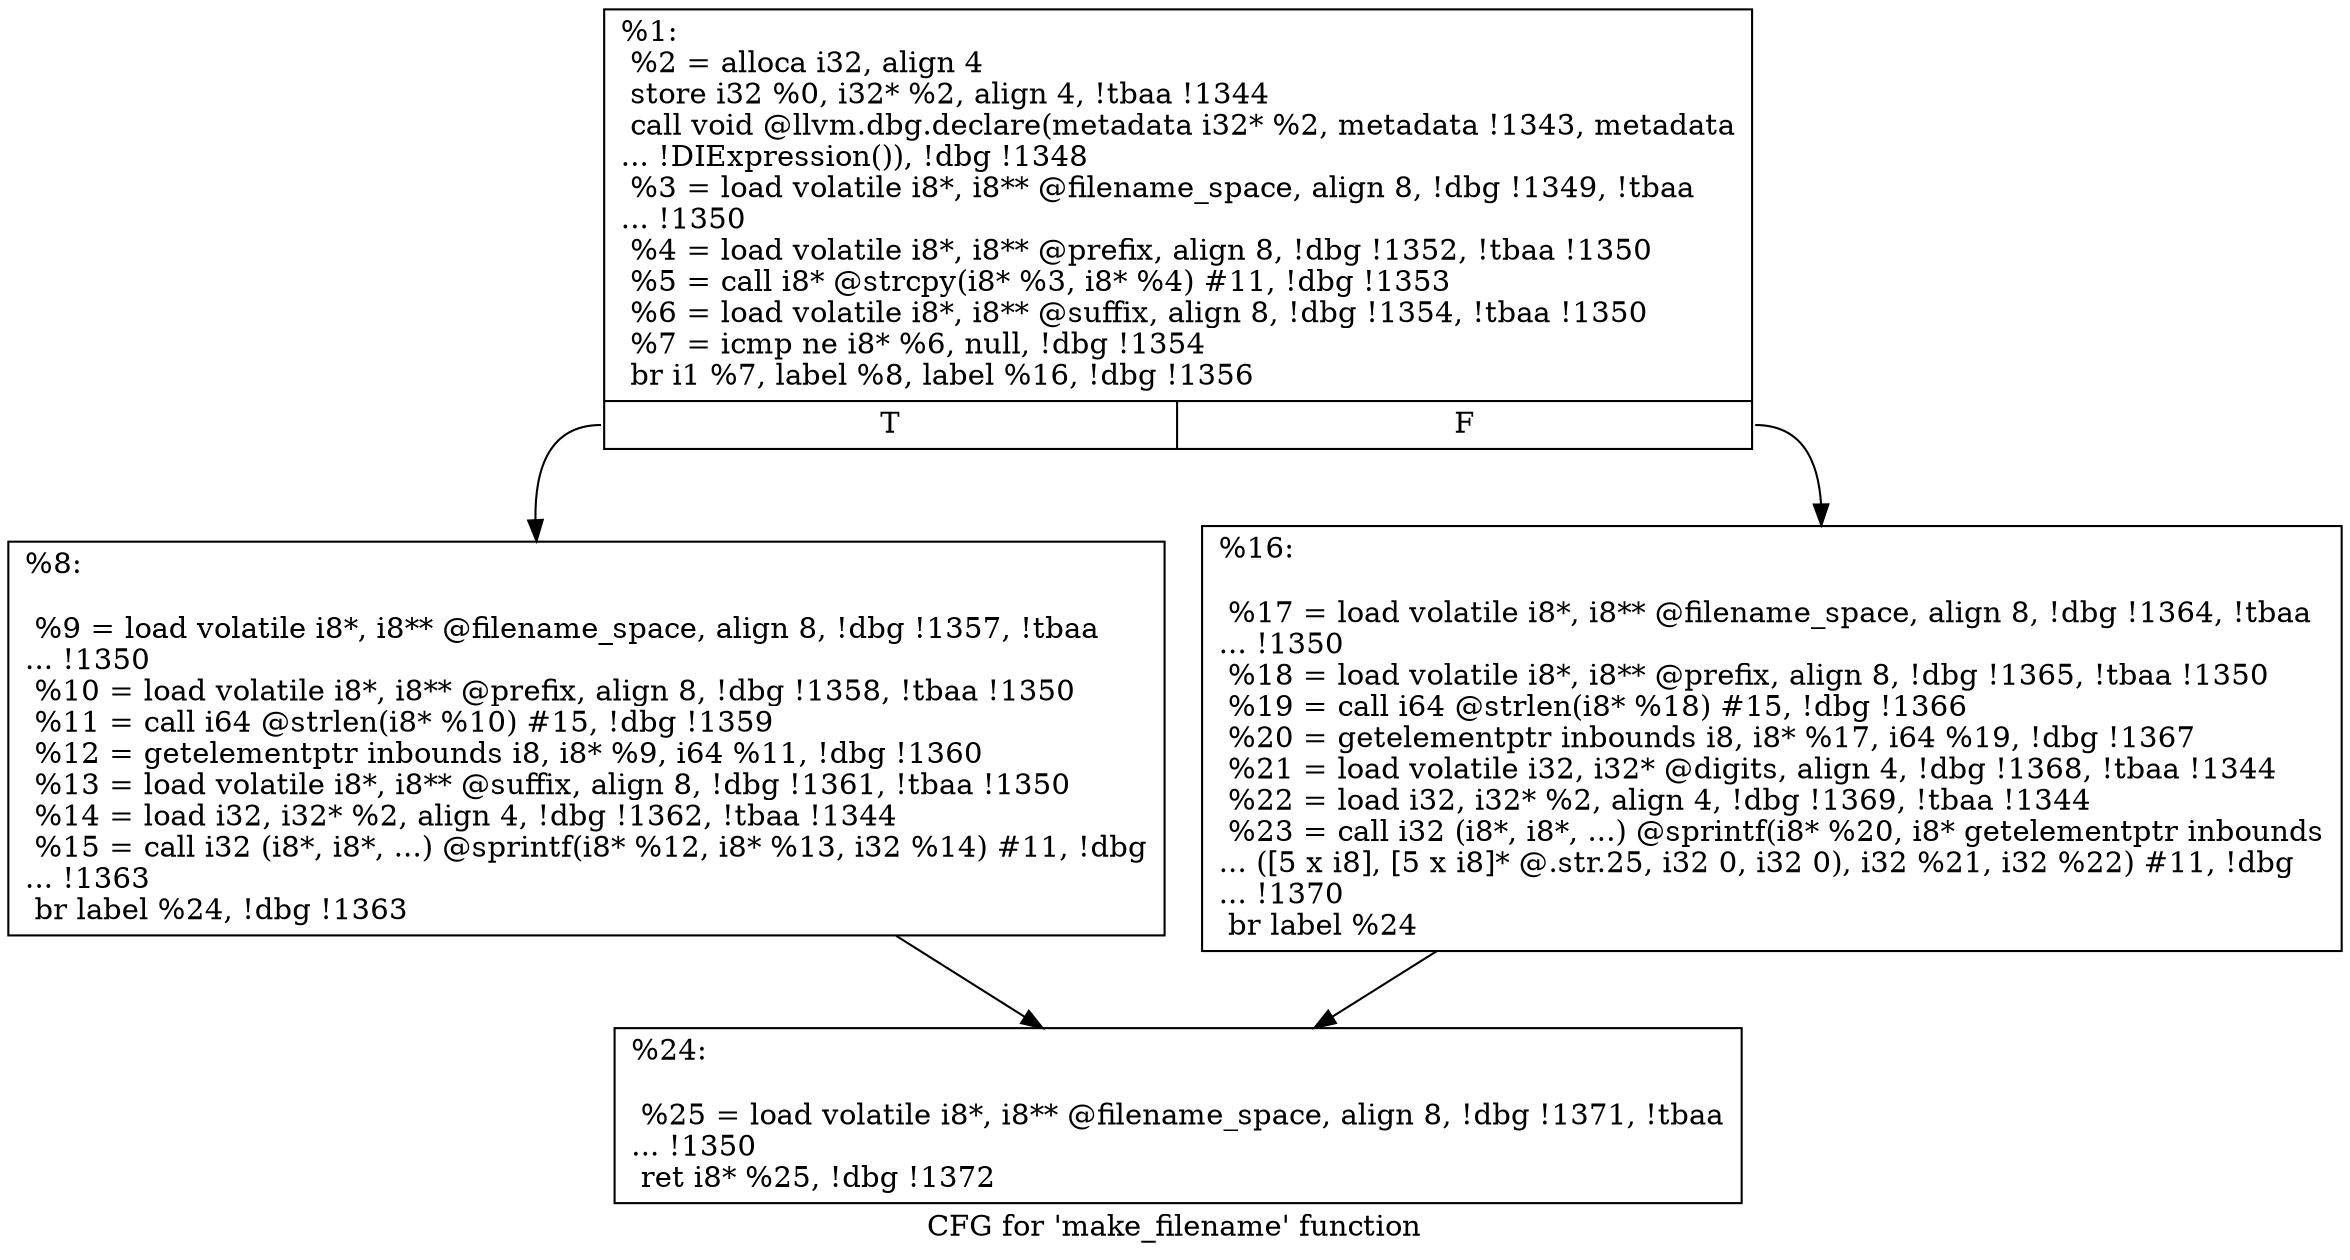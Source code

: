 digraph "CFG for 'make_filename' function" {
	label="CFG for 'make_filename' function";

	Node0x13047e0 [shape=record,label="{%1:\l  %2 = alloca i32, align 4\l  store i32 %0, i32* %2, align 4, !tbaa !1344\l  call void @llvm.dbg.declare(metadata i32* %2, metadata !1343, metadata\l... !DIExpression()), !dbg !1348\l  %3 = load volatile i8*, i8** @filename_space, align 8, !dbg !1349, !tbaa\l... !1350\l  %4 = load volatile i8*, i8** @prefix, align 8, !dbg !1352, !tbaa !1350\l  %5 = call i8* @strcpy(i8* %3, i8* %4) #11, !dbg !1353\l  %6 = load volatile i8*, i8** @suffix, align 8, !dbg !1354, !tbaa !1350\l  %7 = icmp ne i8* %6, null, !dbg !1354\l  br i1 %7, label %8, label %16, !dbg !1356\l|{<s0>T|<s1>F}}"];
	Node0x13047e0:s0 -> Node0x1307350;
	Node0x13047e0:s1 -> Node0x13073a0;
	Node0x1307350 [shape=record,label="{%8:\l\l  %9 = load volatile i8*, i8** @filename_space, align 8, !dbg !1357, !tbaa\l... !1350\l  %10 = load volatile i8*, i8** @prefix, align 8, !dbg !1358, !tbaa !1350\l  %11 = call i64 @strlen(i8* %10) #15, !dbg !1359\l  %12 = getelementptr inbounds i8, i8* %9, i64 %11, !dbg !1360\l  %13 = load volatile i8*, i8** @suffix, align 8, !dbg !1361, !tbaa !1350\l  %14 = load i32, i32* %2, align 4, !dbg !1362, !tbaa !1344\l  %15 = call i32 (i8*, i8*, ...) @sprintf(i8* %12, i8* %13, i32 %14) #11, !dbg\l... !1363\l  br label %24, !dbg !1363\l}"];
	Node0x1307350 -> Node0x13073f0;
	Node0x13073a0 [shape=record,label="{%16:\l\l  %17 = load volatile i8*, i8** @filename_space, align 8, !dbg !1364, !tbaa\l... !1350\l  %18 = load volatile i8*, i8** @prefix, align 8, !dbg !1365, !tbaa !1350\l  %19 = call i64 @strlen(i8* %18) #15, !dbg !1366\l  %20 = getelementptr inbounds i8, i8* %17, i64 %19, !dbg !1367\l  %21 = load volatile i32, i32* @digits, align 4, !dbg !1368, !tbaa !1344\l  %22 = load i32, i32* %2, align 4, !dbg !1369, !tbaa !1344\l  %23 = call i32 (i8*, i8*, ...) @sprintf(i8* %20, i8* getelementptr inbounds\l... ([5 x i8], [5 x i8]* @.str.25, i32 0, i32 0), i32 %21, i32 %22) #11, !dbg\l... !1370\l  br label %24\l}"];
	Node0x13073a0 -> Node0x13073f0;
	Node0x13073f0 [shape=record,label="{%24:\l\l  %25 = load volatile i8*, i8** @filename_space, align 8, !dbg !1371, !tbaa\l... !1350\l  ret i8* %25, !dbg !1372\l}"];
}
